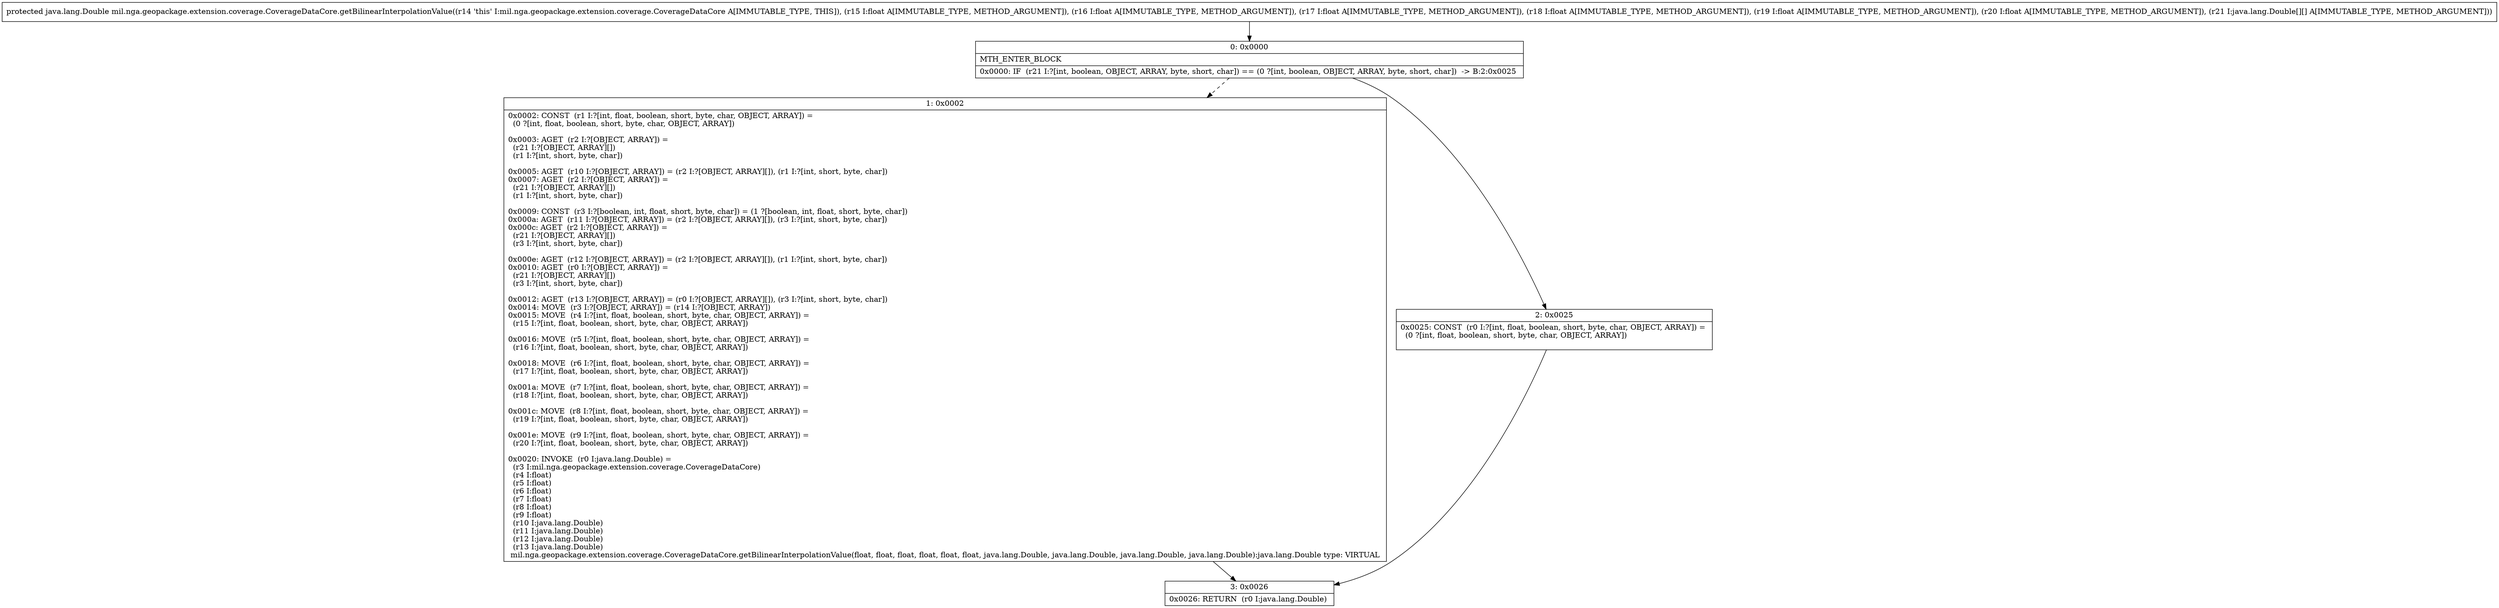 digraph "CFG formil.nga.geopackage.extension.coverage.CoverageDataCore.getBilinearInterpolationValue(FFFFFF[[Ljava\/lang\/Double;)Ljava\/lang\/Double;" {
Node_0 [shape=record,label="{0\:\ 0x0000|MTH_ENTER_BLOCK\l|0x0000: IF  (r21 I:?[int, boolean, OBJECT, ARRAY, byte, short, char]) == (0 ?[int, boolean, OBJECT, ARRAY, byte, short, char])  \-\> B:2:0x0025 \l}"];
Node_1 [shape=record,label="{1\:\ 0x0002|0x0002: CONST  (r1 I:?[int, float, boolean, short, byte, char, OBJECT, ARRAY]) = \l  (0 ?[int, float, boolean, short, byte, char, OBJECT, ARRAY])\l \l0x0003: AGET  (r2 I:?[OBJECT, ARRAY]) = \l  (r21 I:?[OBJECT, ARRAY][])\l  (r1 I:?[int, short, byte, char])\l \l0x0005: AGET  (r10 I:?[OBJECT, ARRAY]) = (r2 I:?[OBJECT, ARRAY][]), (r1 I:?[int, short, byte, char]) \l0x0007: AGET  (r2 I:?[OBJECT, ARRAY]) = \l  (r21 I:?[OBJECT, ARRAY][])\l  (r1 I:?[int, short, byte, char])\l \l0x0009: CONST  (r3 I:?[boolean, int, float, short, byte, char]) = (1 ?[boolean, int, float, short, byte, char]) \l0x000a: AGET  (r11 I:?[OBJECT, ARRAY]) = (r2 I:?[OBJECT, ARRAY][]), (r3 I:?[int, short, byte, char]) \l0x000c: AGET  (r2 I:?[OBJECT, ARRAY]) = \l  (r21 I:?[OBJECT, ARRAY][])\l  (r3 I:?[int, short, byte, char])\l \l0x000e: AGET  (r12 I:?[OBJECT, ARRAY]) = (r2 I:?[OBJECT, ARRAY][]), (r1 I:?[int, short, byte, char]) \l0x0010: AGET  (r0 I:?[OBJECT, ARRAY]) = \l  (r21 I:?[OBJECT, ARRAY][])\l  (r3 I:?[int, short, byte, char])\l \l0x0012: AGET  (r13 I:?[OBJECT, ARRAY]) = (r0 I:?[OBJECT, ARRAY][]), (r3 I:?[int, short, byte, char]) \l0x0014: MOVE  (r3 I:?[OBJECT, ARRAY]) = (r14 I:?[OBJECT, ARRAY]) \l0x0015: MOVE  (r4 I:?[int, float, boolean, short, byte, char, OBJECT, ARRAY]) = \l  (r15 I:?[int, float, boolean, short, byte, char, OBJECT, ARRAY])\l \l0x0016: MOVE  (r5 I:?[int, float, boolean, short, byte, char, OBJECT, ARRAY]) = \l  (r16 I:?[int, float, boolean, short, byte, char, OBJECT, ARRAY])\l \l0x0018: MOVE  (r6 I:?[int, float, boolean, short, byte, char, OBJECT, ARRAY]) = \l  (r17 I:?[int, float, boolean, short, byte, char, OBJECT, ARRAY])\l \l0x001a: MOVE  (r7 I:?[int, float, boolean, short, byte, char, OBJECT, ARRAY]) = \l  (r18 I:?[int, float, boolean, short, byte, char, OBJECT, ARRAY])\l \l0x001c: MOVE  (r8 I:?[int, float, boolean, short, byte, char, OBJECT, ARRAY]) = \l  (r19 I:?[int, float, boolean, short, byte, char, OBJECT, ARRAY])\l \l0x001e: MOVE  (r9 I:?[int, float, boolean, short, byte, char, OBJECT, ARRAY]) = \l  (r20 I:?[int, float, boolean, short, byte, char, OBJECT, ARRAY])\l \l0x0020: INVOKE  (r0 I:java.lang.Double) = \l  (r3 I:mil.nga.geopackage.extension.coverage.CoverageDataCore)\l  (r4 I:float)\l  (r5 I:float)\l  (r6 I:float)\l  (r7 I:float)\l  (r8 I:float)\l  (r9 I:float)\l  (r10 I:java.lang.Double)\l  (r11 I:java.lang.Double)\l  (r12 I:java.lang.Double)\l  (r13 I:java.lang.Double)\l mil.nga.geopackage.extension.coverage.CoverageDataCore.getBilinearInterpolationValue(float, float, float, float, float, float, java.lang.Double, java.lang.Double, java.lang.Double, java.lang.Double):java.lang.Double type: VIRTUAL \l}"];
Node_2 [shape=record,label="{2\:\ 0x0025|0x0025: CONST  (r0 I:?[int, float, boolean, short, byte, char, OBJECT, ARRAY]) = \l  (0 ?[int, float, boolean, short, byte, char, OBJECT, ARRAY])\l \l}"];
Node_3 [shape=record,label="{3\:\ 0x0026|0x0026: RETURN  (r0 I:java.lang.Double) \l}"];
MethodNode[shape=record,label="{protected java.lang.Double mil.nga.geopackage.extension.coverage.CoverageDataCore.getBilinearInterpolationValue((r14 'this' I:mil.nga.geopackage.extension.coverage.CoverageDataCore A[IMMUTABLE_TYPE, THIS]), (r15 I:float A[IMMUTABLE_TYPE, METHOD_ARGUMENT]), (r16 I:float A[IMMUTABLE_TYPE, METHOD_ARGUMENT]), (r17 I:float A[IMMUTABLE_TYPE, METHOD_ARGUMENT]), (r18 I:float A[IMMUTABLE_TYPE, METHOD_ARGUMENT]), (r19 I:float A[IMMUTABLE_TYPE, METHOD_ARGUMENT]), (r20 I:float A[IMMUTABLE_TYPE, METHOD_ARGUMENT]), (r21 I:java.lang.Double[][] A[IMMUTABLE_TYPE, METHOD_ARGUMENT])) }"];
MethodNode -> Node_0;
Node_0 -> Node_1[style=dashed];
Node_0 -> Node_2;
Node_1 -> Node_3;
Node_2 -> Node_3;
}

